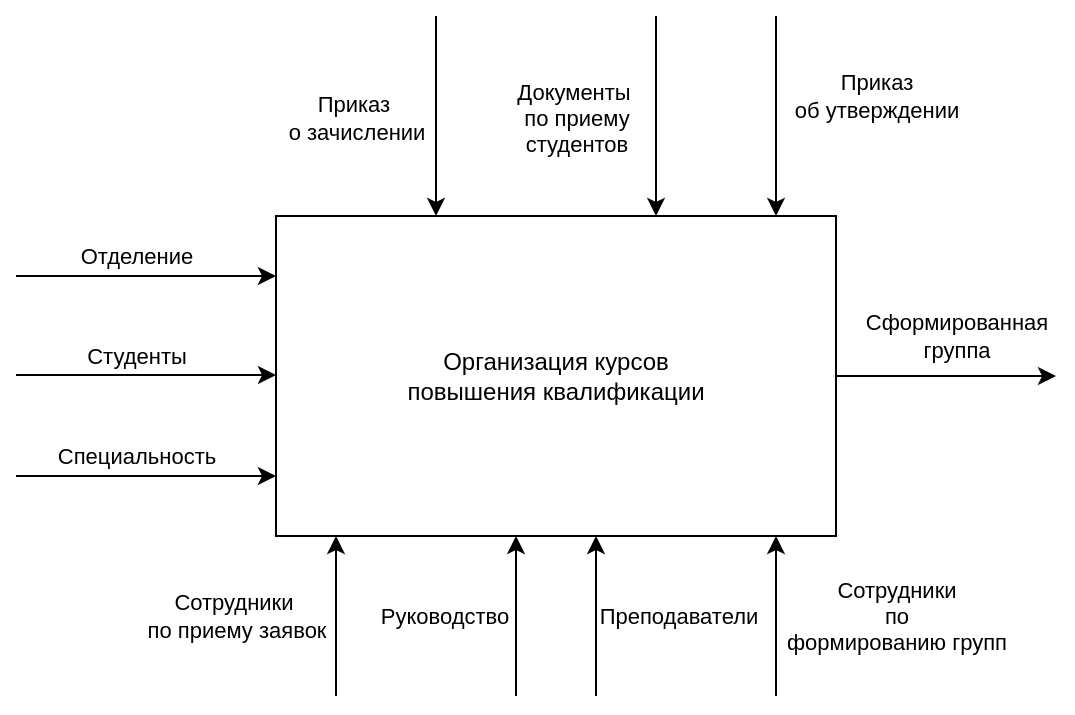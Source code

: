 <mxfile version="19.0.3" type="device" pages="2"><diagram id="C1_opqdqYEu4kNfHTntg" name="Главная"><mxGraphModel dx="1217" dy="548" grid="1" gridSize="10" guides="1" tooltips="1" connect="1" arrows="1" fold="1" page="1" pageScale="1" pageWidth="827" pageHeight="1169" math="0" shadow="0"><root><mxCell id="0"/><mxCell id="1" parent="0"/><mxCell id="ULEfokvG46xfJJc2Osdm-2" value="Организация курсов &lt;br&gt;повышения квалификации" style="rounded=0;whiteSpace=wrap;html=1;" vertex="1" parent="1"><mxGeometry x="330" y="220" width="280" height="160" as="geometry"/></mxCell><mxCell id="ULEfokvG46xfJJc2Osdm-3" value="" style="endArrow=classic;html=1;rounded=0;" edge="1" parent="1" source="ULEfokvG46xfJJc2Osdm-2"><mxGeometry width="50" height="50" relative="1" as="geometry"><mxPoint x="650" y="325" as="sourcePoint"/><mxPoint x="720" y="300" as="targetPoint"/></mxGeometry></mxCell><mxCell id="ULEfokvG46xfJJc2Osdm-8" value="Сформированная&lt;br&gt;группа" style="edgeLabel;html=1;align=center;verticalAlign=middle;resizable=0;points=[];" vertex="1" connectable="0" parent="ULEfokvG46xfJJc2Osdm-3"><mxGeometry x="-0.327" y="1" relative="1" as="geometry"><mxPoint x="23" y="-19" as="offset"/></mxGeometry></mxCell><mxCell id="ULEfokvG46xfJJc2Osdm-4" value="" style="endArrow=classic;html=1;rounded=0;" edge="1" parent="1"><mxGeometry width="50" height="50" relative="1" as="geometry"><mxPoint x="410" y="120" as="sourcePoint"/><mxPoint x="410" y="220" as="targetPoint"/><Array as="points"/></mxGeometry></mxCell><mxCell id="ULEfokvG46xfJJc2Osdm-18" value="Приказ&amp;nbsp;&lt;br&gt;о зачислении&lt;br&gt;" style="edgeLabel;html=1;align=center;verticalAlign=middle;resizable=0;points=[];" vertex="1" connectable="0" parent="ULEfokvG46xfJJc2Osdm-4"><mxGeometry x="-0.731" y="-4" relative="1" as="geometry"><mxPoint x="-36" y="37" as="offset"/></mxGeometry></mxCell><mxCell id="ULEfokvG46xfJJc2Osdm-5" value="" style="endArrow=classic;html=1;rounded=0;" edge="1" parent="1"><mxGeometry width="50" height="50" relative="1" as="geometry"><mxPoint x="200" y="350" as="sourcePoint"/><mxPoint x="330" y="350" as="targetPoint"/></mxGeometry></mxCell><mxCell id="ULEfokvG46xfJJc2Osdm-11" value="Преподаватели" style="edgeLabel;html=1;align=center;verticalAlign=middle;resizable=0;points=[];" vertex="1" connectable="0" parent="ULEfokvG46xfJJc2Osdm-5"><mxGeometry x="-0.218" y="-1" relative="1" as="geometry"><mxPoint x="280" y="69" as="offset"/></mxGeometry></mxCell><mxCell id="ULEfokvG46xfJJc2Osdm-12" value="Специальность" style="edgeLabel;html=1;align=center;verticalAlign=middle;resizable=0;points=[];" vertex="1" connectable="0" parent="ULEfokvG46xfJJc2Osdm-5"><mxGeometry x="-0.169" y="1" relative="1" as="geometry"><mxPoint x="6" y="-9" as="offset"/></mxGeometry></mxCell><mxCell id="ULEfokvG46xfJJc2Osdm-6" value="" style="endArrow=classic;html=1;rounded=0;entryX=0;entryY=0.75;entryDx=0;entryDy=0;" edge="1" parent="1"><mxGeometry width="50" height="50" relative="1" as="geometry"><mxPoint x="200" y="299.52" as="sourcePoint"/><mxPoint x="330" y="299.52" as="targetPoint"/></mxGeometry></mxCell><mxCell id="ULEfokvG46xfJJc2Osdm-7" value="Студенты" style="edgeLabel;html=1;align=center;verticalAlign=middle;resizable=0;points=[];" vertex="1" connectable="0" parent="ULEfokvG46xfJJc2Osdm-6"><mxGeometry x="-0.538" y="-1" relative="1" as="geometry"><mxPoint x="30" y="-11" as="offset"/></mxGeometry></mxCell><mxCell id="ULEfokvG46xfJJc2Osdm-9" value="" style="endArrow=classic;html=1;rounded=0;" edge="1" parent="1"><mxGeometry width="50" height="50" relative="1" as="geometry"><mxPoint x="490" y="460" as="sourcePoint"/><mxPoint x="490" y="380" as="targetPoint"/><Array as="points"><mxPoint x="490" y="400"/></Array></mxGeometry></mxCell><mxCell id="ULEfokvG46xfJJc2Osdm-13" value="" style="endArrow=classic;html=1;rounded=0;entryX=0;entryY=0.75;entryDx=0;entryDy=0;" edge="1" parent="1"><mxGeometry width="50" height="50" relative="1" as="geometry"><mxPoint x="200" y="250" as="sourcePoint"/><mxPoint x="330" y="250.0" as="targetPoint"/></mxGeometry></mxCell><mxCell id="ULEfokvG46xfJJc2Osdm-15" value="Отделение" style="edgeLabel;html=1;align=center;verticalAlign=middle;resizable=0;points=[];" vertex="1" connectable="0" parent="ULEfokvG46xfJJc2Osdm-13"><mxGeometry x="-0.169" y="1" relative="1" as="geometry"><mxPoint x="6" y="-9" as="offset"/></mxGeometry></mxCell><mxCell id="miUJDB3TKn5wcRH6wox0-1" value="" style="endArrow=classic;html=1;rounded=0;" edge="1" parent="1"><mxGeometry width="50" height="50" relative="1" as="geometry"><mxPoint x="520" y="120" as="sourcePoint"/><mxPoint x="520" y="220" as="targetPoint"/><Array as="points"/></mxGeometry></mxCell><mxCell id="miUJDB3TKn5wcRH6wox0-2" value="Документы&amp;nbsp;&lt;br&gt;по приему&lt;br&gt;студентов" style="edgeLabel;html=1;align=center;verticalAlign=middle;resizable=0;points=[];" vertex="1" connectable="0" parent="miUJDB3TKn5wcRH6wox0-1"><mxGeometry x="-0.731" y="-4" relative="1" as="geometry"><mxPoint x="-36" y="37" as="offset"/></mxGeometry></mxCell><mxCell id="iOAbmlTMOBZw5qaeqd23-1" value="" style="endArrow=classic;html=1;rounded=0;" edge="1" parent="1"><mxGeometry width="50" height="50" relative="1" as="geometry"><mxPoint x="360" y="460" as="sourcePoint"/><mxPoint x="360" y="380" as="targetPoint"/></mxGeometry></mxCell><mxCell id="iOAbmlTMOBZw5qaeqd23-2" value="Сотрудники&amp;nbsp;&lt;br&gt;по приему заявок" style="edgeLabel;html=1;align=center;verticalAlign=middle;resizable=0;points=[];" vertex="1" connectable="0" parent="iOAbmlTMOBZw5qaeqd23-1"><mxGeometry x="0.305" y="-1" relative="1" as="geometry"><mxPoint x="-51" y="12" as="offset"/></mxGeometry></mxCell><mxCell id="aochssNSiHgITXq863nd-1" value="" style="endArrow=classic;html=1;rounded=0;" edge="1" parent="1"><mxGeometry width="50" height="50" relative="1" as="geometry"><mxPoint x="580" y="460" as="sourcePoint"/><mxPoint x="580" y="380" as="targetPoint"/></mxGeometry></mxCell><mxCell id="aochssNSiHgITXq863nd-2" value="Сотрудники&lt;br&gt;по &lt;br&gt;формированию групп" style="edgeLabel;html=1;align=center;verticalAlign=middle;resizable=0;points=[];" vertex="1" connectable="0" parent="aochssNSiHgITXq863nd-1"><mxGeometry x="-0.523" y="1" relative="1" as="geometry"><mxPoint x="61" y="-21" as="offset"/></mxGeometry></mxCell><mxCell id="e7X-Y5u4s29XuKVdPA3n-1" value="" style="endArrow=classic;html=1;rounded=0;" edge="1" parent="1"><mxGeometry width="50" height="50" relative="1" as="geometry"><mxPoint x="580" y="120" as="sourcePoint"/><mxPoint x="580" y="220" as="targetPoint"/></mxGeometry></mxCell><mxCell id="e7X-Y5u4s29XuKVdPA3n-2" value="Приказ&lt;br&gt;об утверждении" style="edgeLabel;html=1;align=center;verticalAlign=middle;resizable=0;points=[];" vertex="1" connectable="0" parent="e7X-Y5u4s29XuKVdPA3n-1"><mxGeometry x="-0.337" relative="1" as="geometry"><mxPoint x="50" y="7" as="offset"/></mxGeometry></mxCell><mxCell id="kHAbgjUCCJjgYyK3gIjS-1" value="" style="endArrow=classic;html=1;rounded=0;" edge="1" parent="1"><mxGeometry width="50" height="50" relative="1" as="geometry"><mxPoint x="450" y="460" as="sourcePoint"/><mxPoint x="450" y="380" as="targetPoint"/></mxGeometry></mxCell><mxCell id="kHAbgjUCCJjgYyK3gIjS-2" value="Руководство" style="edgeLabel;html=1;align=center;verticalAlign=middle;resizable=0;points=[];" vertex="1" connectable="0" parent="kHAbgjUCCJjgYyK3gIjS-1"><mxGeometry x="0.305" y="-1" relative="1" as="geometry"><mxPoint x="-37" y="12" as="offset"/></mxGeometry></mxCell></root></mxGraphModel></diagram><diagram id="fG6odYdfctr31Wqc3bFs" name="IDEF - 0"><mxGraphModel dx="1278" dy="1744" grid="1" gridSize="10" guides="1" tooltips="1" connect="1" arrows="1" fold="1" page="1" pageScale="1" pageWidth="827" pageHeight="1169" math="0" shadow="0"><root><mxCell id="0"/><mxCell id="1" parent="0"/><mxCell id="YwniGMDpTp-rVzg2_GOK-3" style="edgeStyle=orthogonalEdgeStyle;rounded=0;orthogonalLoop=1;jettySize=auto;html=1;entryX=0;entryY=0.25;entryDx=0;entryDy=0;" edge="1" parent="1" source="k-4A2V1nsWZ_-qA4ieT6-1" target="k-4A2V1nsWZ_-qA4ieT6-2"><mxGeometry relative="1" as="geometry"/></mxCell><mxCell id="YwniGMDpTp-rVzg2_GOK-4" value="Список &lt;br&gt;студентов" style="edgeLabel;html=1;align=center;verticalAlign=middle;resizable=0;points=[];" vertex="1" connectable="0" parent="YwniGMDpTp-rVzg2_GOK-3"><mxGeometry x="-0.261" y="1" relative="1" as="geometry"><mxPoint x="34" y="18" as="offset"/></mxGeometry></mxCell><mxCell id="k-4A2V1nsWZ_-qA4ieT6-1" value="Прием заявок" style="rounded=0;whiteSpace=wrap;html=1;" vertex="1" parent="1"><mxGeometry x="170" y="90" width="120" height="60" as="geometry"/></mxCell><mxCell id="by84TnNp8hTUcfolq0gK-3" style="edgeStyle=orthogonalEdgeStyle;rounded=0;orthogonalLoop=1;jettySize=auto;html=1;entryX=0;entryY=0.25;entryDx=0;entryDy=0;" edge="1" parent="1" source="k-4A2V1nsWZ_-qA4ieT6-2" target="k-4A2V1nsWZ_-qA4ieT6-3"><mxGeometry relative="1" as="geometry"/></mxCell><mxCell id="Ptk_Lu69FnbFG5DacnXX-1" value="Список студентов,&lt;br&gt;распределенных&lt;br&gt;по группам" style="edgeLabel;html=1;align=center;verticalAlign=middle;resizable=0;points=[];" vertex="1" connectable="0" parent="by84TnNp8hTUcfolq0gK-3"><mxGeometry x="-0.262" y="1" relative="1" as="geometry"><mxPoint x="249" y="43" as="offset"/></mxGeometry></mxCell><mxCell id="Ptk_Lu69FnbFG5DacnXX-3" value="Список студентов&lt;br&gt;с выбранной&lt;br&gt;&amp;nbsp;специальностью" style="edgeLabel;html=1;align=center;verticalAlign=middle;resizable=0;points=[];" vertex="1" connectable="0" parent="by84TnNp8hTUcfolq0gK-3"><mxGeometry x="-0.553" y="-2" relative="1" as="geometry"><mxPoint x="25" y="-32" as="offset"/></mxGeometry></mxCell><mxCell id="k-4A2V1nsWZ_-qA4ieT6-2" value="Анализ выбора специальности студентами" style="rounded=0;whiteSpace=wrap;html=1;" vertex="1" parent="1"><mxGeometry x="400" y="230" width="150" height="80" as="geometry"/></mxCell><mxCell id="Ptk_Lu69FnbFG5DacnXX-2" style="edgeStyle=orthogonalEdgeStyle;rounded=0;orthogonalLoop=1;jettySize=auto;html=1;entryX=0;entryY=0.5;entryDx=0;entryDy=0;" edge="1" parent="1" source="k-4A2V1nsWZ_-qA4ieT6-3" target="k-4A2V1nsWZ_-qA4ieT6-4"><mxGeometry relative="1" as="geometry"/></mxCell><mxCell id="k-4A2V1nsWZ_-qA4ieT6-3" value="Формирование групп" style="rounded=0;whiteSpace=wrap;html=1;" vertex="1" parent="1"><mxGeometry x="650" y="310" width="140" height="60" as="geometry"/></mxCell><mxCell id="k-4A2V1nsWZ_-qA4ieT6-4" value="Утверждение с руководством" style="rounded=0;whiteSpace=wrap;html=1;" vertex="1" parent="1"><mxGeometry x="860" y="380" width="120" height="60" as="geometry"/></mxCell><mxCell id="mdEUrA_eZKhQXHog-_X6-1" value="" style="endArrow=classic;html=1;rounded=0;" edge="1" parent="1"><mxGeometry width="50" height="50" relative="1" as="geometry"><mxPoint x="980" y="409.5" as="sourcePoint"/><mxPoint x="1090" y="409.5" as="targetPoint"/></mxGeometry></mxCell><mxCell id="mdEUrA_eZKhQXHog-_X6-2" value="Сформированная&lt;br&gt;группа" style="edgeLabel;html=1;align=center;verticalAlign=middle;resizable=0;points=[];" vertex="1" connectable="0" parent="mdEUrA_eZKhQXHog-_X6-1"><mxGeometry x="-0.327" y="1" relative="1" as="geometry"><mxPoint x="23" y="-19" as="offset"/></mxGeometry></mxCell><mxCell id="bjvMPBANvWUUahrukNwz-1" value="" style="endArrow=classic;html=1;rounded=0;" edge="1" parent="1"><mxGeometry width="50" height="50" relative="1" as="geometry"><mxPoint x="730" y="450" as="sourcePoint"/><mxPoint x="730" y="370" as="targetPoint"/><Array as="points"><mxPoint x="730" y="390"/></Array></mxGeometry></mxCell><mxCell id="UlmaoJGH3xAK7cabUhgg-1" value="Преподаватели" style="edgeLabel;html=1;align=center;verticalAlign=middle;resizable=0;points=[];" vertex="1" connectable="0" parent="bjvMPBANvWUUahrukNwz-1"><mxGeometry x="0.085" y="4" relative="1" as="geometry"><mxPoint x="-36" y="3" as="offset"/></mxGeometry></mxCell><mxCell id="-jauqsBJJzSUECULaYXr-1" value="" style="endArrow=classic;html=1;rounded=0;" edge="1" parent="1"><mxGeometry width="50" height="50" relative="1" as="geometry"><mxPoint x="270" y="300" as="sourcePoint"/><mxPoint x="400" y="300" as="targetPoint"/></mxGeometry></mxCell><mxCell id="-jauqsBJJzSUECULaYXr-3" value="Специальность" style="edgeLabel;html=1;align=center;verticalAlign=middle;resizable=0;points=[];" vertex="1" connectable="0" parent="-jauqsBJJzSUECULaYXr-1"><mxGeometry x="-0.169" y="1" relative="1" as="geometry"><mxPoint x="6" y="-9" as="offset"/></mxGeometry></mxCell><mxCell id="7zVGLMM_6-98ickedhzp-1" value="" style="endArrow=classic;html=1;rounded=0;entryX=0;entryY=0.75;entryDx=0;entryDy=0;" edge="1" parent="1"><mxGeometry width="50" height="50" relative="1" as="geometry"><mxPoint x="40" y="119.5" as="sourcePoint"/><mxPoint x="170" y="119.5" as="targetPoint"/></mxGeometry></mxCell><mxCell id="7zVGLMM_6-98ickedhzp-2" value="Студенты" style="edgeLabel;html=1;align=center;verticalAlign=middle;resizable=0;points=[];" vertex="1" connectable="0" parent="7zVGLMM_6-98ickedhzp-1"><mxGeometry x="-0.538" y="-1" relative="1" as="geometry"><mxPoint x="30" y="-11" as="offset"/></mxGeometry></mxCell><mxCell id="Q-KUkAH25UuJktOBH2jv-1" value="" style="endArrow=classic;html=1;rounded=0;entryX=0;entryY=0.75;entryDx=0;entryDy=0;" edge="1" parent="1"><mxGeometry width="50" height="50" relative="1" as="geometry"><mxPoint x="270" y="270" as="sourcePoint"/><mxPoint x="400" y="269.5" as="targetPoint"/></mxGeometry></mxCell><mxCell id="Q-KUkAH25UuJktOBH2jv-2" value="Отделение" style="edgeLabel;html=1;align=center;verticalAlign=middle;resizable=0;points=[];" vertex="1" connectable="0" parent="Q-KUkAH25UuJktOBH2jv-1"><mxGeometry x="-0.169" y="1" relative="1" as="geometry"><mxPoint x="-14" y="-9" as="offset"/></mxGeometry></mxCell><mxCell id="EeTNwnqzsC2PFMK-A1TO-1" value="" style="endArrow=classic;html=1;rounded=0;" edge="1" parent="1"><mxGeometry width="50" height="50" relative="1" as="geometry"><mxPoint x="730" y="210" as="sourcePoint"/><mxPoint x="730" y="310" as="targetPoint"/><Array as="points"/></mxGeometry></mxCell><mxCell id="EeTNwnqzsC2PFMK-A1TO-2" value="Приказ&amp;nbsp;&lt;br&gt;о зачислении" style="edgeLabel;html=1;align=center;verticalAlign=middle;resizable=0;points=[];" vertex="1" connectable="0" parent="EeTNwnqzsC2PFMK-A1TO-1"><mxGeometry x="-0.731" y="-4" relative="1" as="geometry"><mxPoint x="-36" y="57" as="offset"/></mxGeometry></mxCell><mxCell id="ZZkE8SsASfzeokfdwZv--1" value="" style="endArrow=classic;html=1;rounded=0;" edge="1" parent="1"><mxGeometry width="50" height="50" relative="1" as="geometry"><mxPoint x="229.5" y="-10" as="sourcePoint"/><mxPoint x="229.5" y="90" as="targetPoint"/><Array as="points"><mxPoint x="230" y="40"/></Array></mxGeometry></mxCell><mxCell id="ZZkE8SsASfzeokfdwZv--2" value="Документы&amp;nbsp;&lt;br&gt;по приему&lt;br&gt;студентов" style="edgeLabel;html=1;align=center;verticalAlign=middle;resizable=0;points=[];" vertex="1" connectable="0" parent="ZZkE8SsASfzeokfdwZv--1"><mxGeometry x="-0.731" y="-4" relative="1" as="geometry"><mxPoint x="-36" y="-13" as="offset"/></mxGeometry></mxCell><mxCell id="YwniGMDpTp-rVzg2_GOK-1" value="" style="endArrow=classic;html=1;rounded=0;" edge="1" parent="1"><mxGeometry width="50" height="50" relative="1" as="geometry"><mxPoint x="229.5" y="230" as="sourcePoint"/><mxPoint x="229.5" y="150" as="targetPoint"/></mxGeometry></mxCell><mxCell id="YwniGMDpTp-rVzg2_GOK-2" value="Сотрудники&amp;nbsp;&lt;br&gt;по приему заявок" style="edgeLabel;html=1;align=center;verticalAlign=middle;resizable=0;points=[];" vertex="1" connectable="0" parent="YwniGMDpTp-rVzg2_GOK-1"><mxGeometry x="0.305" y="-1" relative="1" as="geometry"><mxPoint x="-51" y="22" as="offset"/></mxGeometry></mxCell><mxCell id="YwniGMDpTp-rVzg2_GOK-5" value="" style="endArrow=classic;html=1;rounded=0;entryX=0.5;entryY=0;entryDx=0;entryDy=0;" edge="1" parent="1" target="k-4A2V1nsWZ_-qA4ieT6-2"><mxGeometry width="50" height="50" relative="1" as="geometry"><mxPoint x="230" y="40" as="sourcePoint"/><mxPoint x="550" y="160" as="targetPoint"/><Array as="points"><mxPoint x="460" y="40"/><mxPoint x="475" y="40"/></Array></mxGeometry></mxCell><mxCell id="by84TnNp8hTUcfolq0gK-1" value="" style="endArrow=classic;html=1;rounded=0;" edge="1" parent="1"><mxGeometry width="50" height="50" relative="1" as="geometry"><mxPoint x="474.5" y="390" as="sourcePoint"/><mxPoint x="474.5" y="310" as="targetPoint"/></mxGeometry></mxCell><mxCell id="by84TnNp8hTUcfolq0gK-2" value="Сотрудники&lt;br&gt;по &lt;br&gt;формированию групп" style="edgeLabel;html=1;align=center;verticalAlign=middle;resizable=0;points=[];" vertex="1" connectable="0" parent="by84TnNp8hTUcfolq0gK-1"><mxGeometry x="-0.523" y="1" relative="1" as="geometry"><mxPoint x="-59" y="-21" as="offset"/></mxGeometry></mxCell><mxCell id="by84TnNp8hTUcfolq0gK-4" value="" style="endArrow=classic;html=1;rounded=0;entryX=0.869;entryY=0.027;entryDx=0;entryDy=0;entryPerimeter=0;" edge="1" parent="1" target="k-4A2V1nsWZ_-qA4ieT6-3"><mxGeometry width="50" height="50" relative="1" as="geometry"><mxPoint x="230" y="10" as="sourcePoint"/><mxPoint x="475" y="200" as="targetPoint"/><Array as="points"><mxPoint x="460" y="10"/><mxPoint x="772" y="10"/></Array></mxGeometry></mxCell><mxCell id="L0Z3qyUmL3wrkWKHgAwt-1" value="" style="endArrow=classic;html=1;rounded=0;" edge="1" parent="1"><mxGeometry width="50" height="50" relative="1" as="geometry"><mxPoint x="940" y="280" as="sourcePoint"/><mxPoint x="940" y="380" as="targetPoint"/></mxGeometry></mxCell><mxCell id="L0Z3qyUmL3wrkWKHgAwt-2" value="Приказ&lt;br&gt;об утверждении" style="edgeLabel;html=1;align=center;verticalAlign=middle;resizable=0;points=[];" vertex="1" connectable="0" parent="L0Z3qyUmL3wrkWKHgAwt-1"><mxGeometry x="-0.337" relative="1" as="geometry"><mxPoint x="50" y="7" as="offset"/></mxGeometry></mxCell><mxCell id="QAkquk9u75IyskyGyssc-1" value="" style="endArrow=classic;html=1;rounded=0;" edge="1" parent="1"><mxGeometry width="50" height="50" relative="1" as="geometry"><mxPoint x="919.5" y="520" as="sourcePoint"/><mxPoint x="919.5" y="440" as="targetPoint"/></mxGeometry></mxCell><mxCell id="QAkquk9u75IyskyGyssc-2" value="Руководство" style="edgeLabel;html=1;align=center;verticalAlign=middle;resizable=0;points=[];" vertex="1" connectable="0" parent="QAkquk9u75IyskyGyssc-1"><mxGeometry x="0.305" y="-1" relative="1" as="geometry"><mxPoint x="-37" y="12" as="offset"/></mxGeometry></mxCell></root></mxGraphModel></diagram></mxfile>